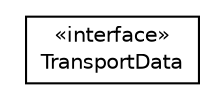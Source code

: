 #!/usr/local/bin/dot
#
# Class diagram 
# Generated by UMLGraph version R5_6 (http://www.umlgraph.org/)
#

digraph G {
	edge [fontname="Helvetica",fontsize=10,labelfontname="Helvetica",labelfontsize=10];
	node [fontname="Helvetica",fontsize=10,shape=plaintext];
	nodesep=0.25;
	ranksep=0.5;
	// de.hsbremen.tc.tnc.message.t.TransportData
	c7263 [label=<<table title="de.hsbremen.tc.tnc.message.t.TransportData" border="0" cellborder="1" cellspacing="0" cellpadding="2" port="p" href="./TransportData.html">
		<tr><td><table border="0" cellspacing="0" cellpadding="1">
<tr><td align="center" balign="center"> &#171;interface&#187; </td></tr>
<tr><td align="center" balign="center"> TransportData </td></tr>
		</table></td></tr>
		</table>>, URL="./TransportData.html", fontname="Helvetica", fontcolor="black", fontsize=10.0];
}

